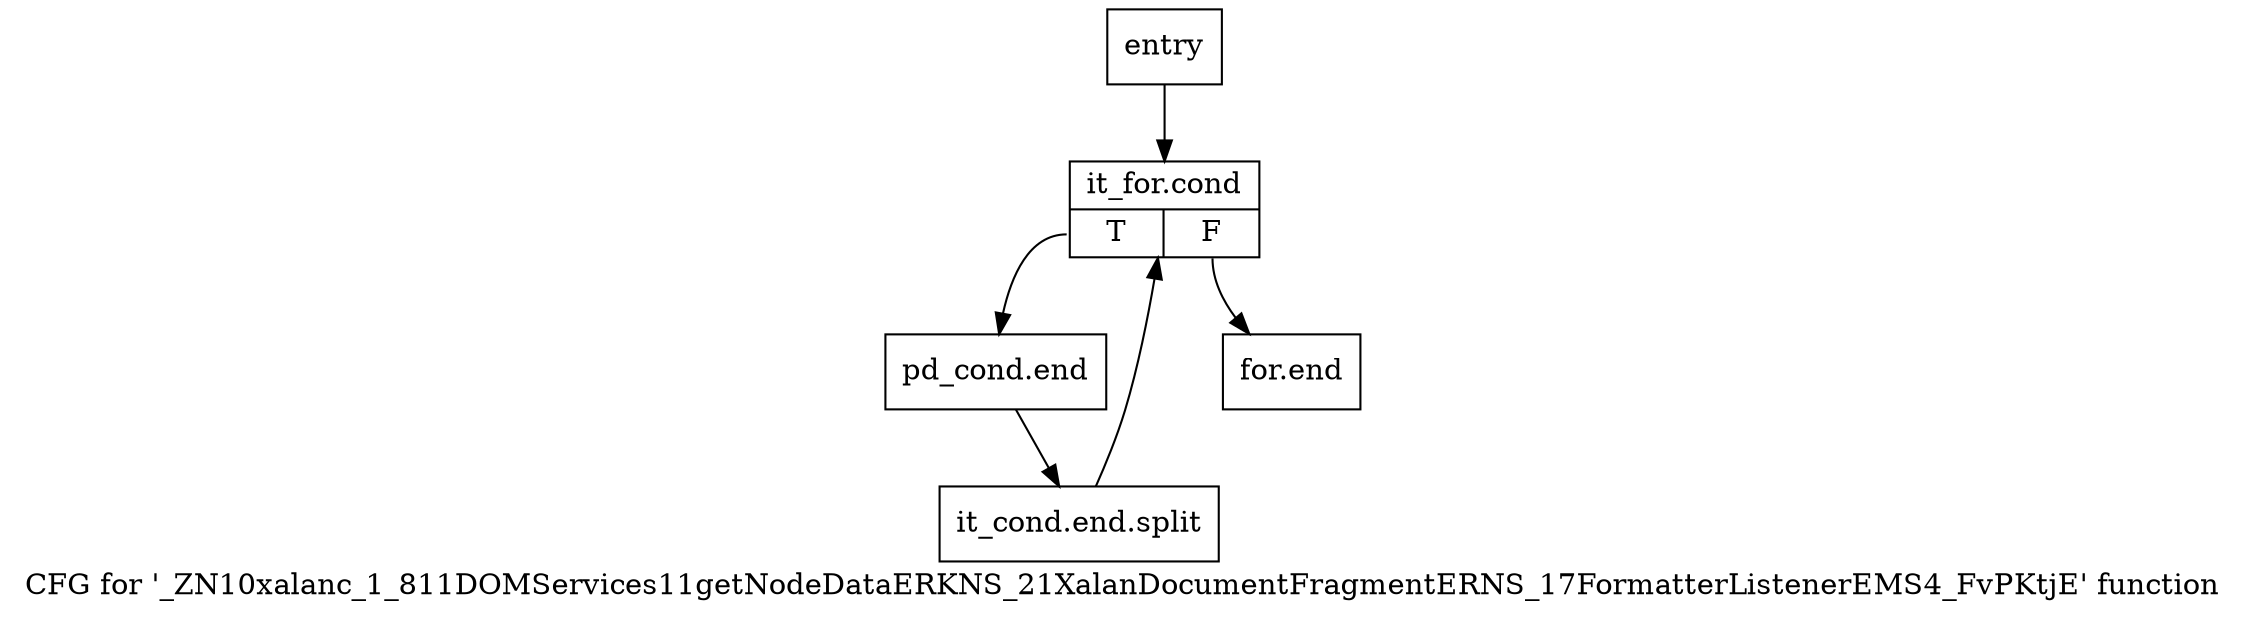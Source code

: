 digraph "CFG for '_ZN10xalanc_1_811DOMServices11getNodeDataERKNS_21XalanDocumentFragmentERNS_17FormatterListenerEMS4_FvPKtjE' function" {
	label="CFG for '_ZN10xalanc_1_811DOMServices11getNodeDataERKNS_21XalanDocumentFragmentERNS_17FormatterListenerEMS4_FvPKtjE' function";

	Node0x59d8a20 [shape=record,label="{entry}"];
	Node0x59d8a20 -> Node0x59d8a70;
	Node0x59d8a70 [shape=record,label="{it_for.cond|{<s0>T|<s1>F}}"];
	Node0x59d8a70:s0 -> Node0x59d8ac0;
	Node0x59d8a70:s1 -> Node0x59d8b10;
	Node0x59d8ac0 [shape=record,label="{pd_cond.end}"];
	Node0x59d8ac0 -> Node0xb625020;
	Node0xb625020 [shape=record,label="{it_cond.end.split}"];
	Node0xb625020 -> Node0x59d8a70;
	Node0x59d8b10 [shape=record,label="{for.end}"];
}
